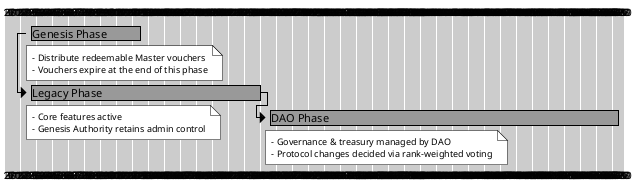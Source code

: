 @startgantt
!theme mono
' Optional: set the scale (weekly, daily, monthly)
printScale monthly


' Genesis Phase (shorter, ends before Legacy completes)
[Genesis Phase]  as [G1] starts at D+20 and lasts 16 weeks
note bottom
  - Distribute redeemable Master vouchers
  - Vouchers expire at the end of this phase
end note

' Legacy Phase starts at the same time as Genesis but continues longer
[Legacy Phase] as [G2] starts at [G1]'s start and lasts 32 weeks
note bottom
  - Core features active
  - Genesis Authority retains admin control
end note


' DAO Phase begins right after Legacy Phase concludes
[DAO Phase] as [G3] starts after [G2]'s end and lasts 48 weeks
note bottom
  - Governance & treasury managed by DAO
  - Protocol changes decided via rank-weighted voting
end note
@endgantt